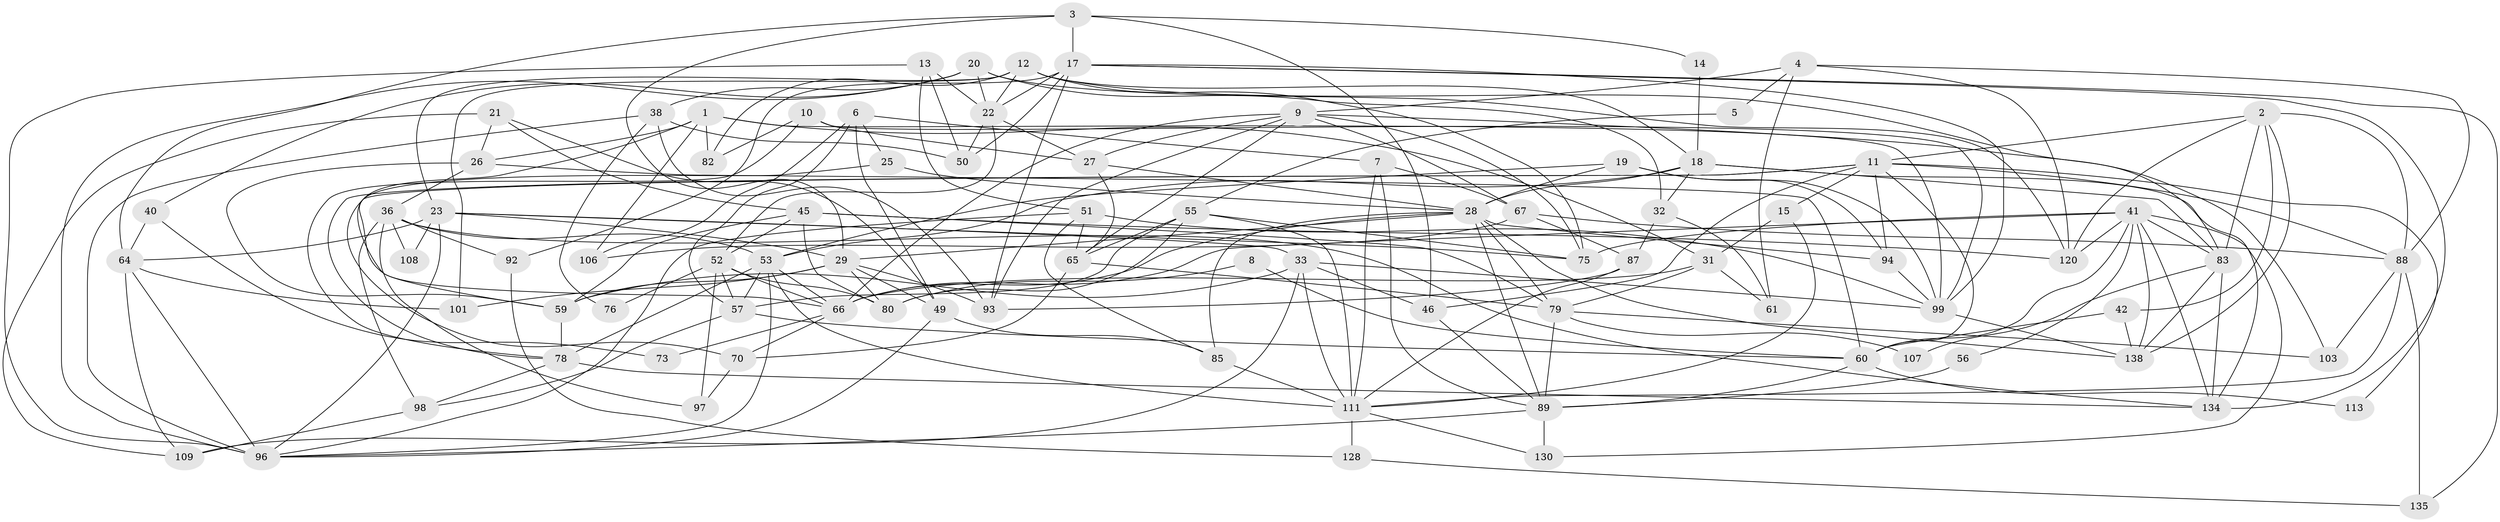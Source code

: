 // original degree distribution, {6: 0.11428571428571428, 4: 0.2571428571428571, 5: 0.12857142857142856, 2: 0.1357142857142857, 3: 0.3, 7: 0.05, 9: 0.007142857142857143, 8: 0.007142857142857143}
// Generated by graph-tools (version 1.1) at 2025/41/03/06/25 10:41:58]
// undirected, 86 vertices, 220 edges
graph export_dot {
graph [start="1"]
  node [color=gray90,style=filled];
  1 [super="+39"];
  2 [super="+68"];
  3 [super="+72"];
  4 [super="+115"];
  5;
  6 [super="+63"];
  7;
  8;
  9 [super="+124"];
  10 [super="+48"];
  11 [super="+35"];
  12 [super="+16"];
  13;
  14;
  15 [super="+30"];
  17 [super="+47"];
  18 [super="+58"];
  19 [super="+44"];
  20 [super="+24"];
  21;
  22 [super="+43"];
  23;
  25;
  26 [super="+110"];
  27 [super="+116"];
  28 [super="+34"];
  29 [super="+105"];
  31 [super="+37"];
  32 [super="+137"];
  33;
  36 [super="+117"];
  38 [super="+122"];
  40;
  41 [super="+62"];
  42;
  45;
  46 [super="+91"];
  49 [super="+69"];
  50 [super="+54"];
  51 [super="+114"];
  52 [super="+140"];
  53 [super="+71"];
  55 [super="+121"];
  56;
  57 [super="+126"];
  59 [super="+74"];
  60 [super="+127"];
  61;
  64 [super="+112"];
  65 [super="+77"];
  66 [super="+90"];
  67 [super="+131"];
  70;
  73;
  75 [super="+104"];
  76;
  78 [super="+81"];
  79 [super="+84"];
  80 [super="+95"];
  82 [super="+86"];
  83 [super="+133"];
  85 [super="+100"];
  87;
  88 [super="+132"];
  89 [super="+136"];
  92;
  93;
  94 [super="+139"];
  96 [super="+119"];
  97;
  98;
  99 [super="+102"];
  101;
  103 [super="+125"];
  106;
  107;
  108;
  109 [super="+118"];
  111 [super="+129"];
  113;
  120 [super="+123"];
  128;
  130;
  134;
  135;
  138;
  1 -- 26;
  1 -- 99;
  1 -- 31;
  1 -- 82;
  1 -- 106;
  1 -- 66;
  2 -- 138;
  2 -- 83;
  2 -- 120;
  2 -- 88;
  2 -- 11;
  2 -- 42;
  3 -- 14;
  3 -- 46;
  3 -- 17;
  3 -- 64;
  3 -- 29;
  4 -- 88;
  4 -- 5;
  4 -- 120;
  4 -- 61;
  4 -- 9;
  5 -- 55;
  6 -- 25;
  6 -- 106;
  6 -- 7;
  6 -- 57;
  6 -- 49;
  7 -- 89;
  7 -- 67;
  7 -- 111;
  8 -- 60;
  8 -- 80;
  9 -- 27;
  9 -- 67;
  9 -- 75;
  9 -- 65;
  9 -- 66;
  9 -- 93;
  9 -- 103;
  10 -- 27;
  10 -- 99;
  10 -- 78;
  10 -- 82;
  11 -- 60;
  11 -- 113;
  11 -- 78;
  11 -- 70;
  11 -- 88;
  11 -- 94;
  11 -- 46;
  11 -- 15;
  12 -- 23;
  12 -- 82;
  12 -- 101;
  12 -- 18;
  12 -- 83;
  12 -- 22;
  12 -- 75;
  13 -- 22;
  13 -- 96;
  13 -- 50;
  13 -- 51;
  14 -- 18;
  15 -- 31;
  15 -- 111;
  17 -- 93;
  17 -- 92;
  17 -- 135;
  17 -- 50;
  17 -- 99;
  17 -- 22;
  17 -- 134;
  18 -- 83;
  18 -- 32;
  18 -- 134;
  18 -- 28;
  18 -- 53;
  19 -- 99;
  19 -- 28;
  19 -- 94;
  19 -- 53;
  20 -- 22;
  20 -- 40;
  20 -- 32 [weight=2];
  20 -- 96;
  20 -- 38;
  20 -- 120;
  21 -- 49;
  21 -- 26;
  21 -- 45;
  21 -- 109;
  22 -- 27;
  22 -- 50;
  22 -- 52;
  23 -- 33;
  23 -- 75;
  23 -- 108;
  23 -- 29;
  23 -- 64;
  23 -- 96;
  25 -- 59;
  25 -- 28;
  26 -- 60;
  26 -- 36;
  26 -- 59;
  27 -- 65;
  27 -- 28;
  28 -- 89;
  28 -- 66;
  28 -- 138;
  28 -- 79;
  28 -- 85;
  28 -- 29;
  28 -- 94;
  29 -- 93;
  29 -- 101;
  29 -- 49;
  29 -- 80;
  29 -- 59;
  31 -- 79;
  31 -- 66;
  31 -- 61;
  32 -- 61;
  32 -- 87;
  33 -- 111;
  33 -- 59;
  33 -- 99;
  33 -- 46;
  33 -- 109;
  36 -- 92;
  36 -- 97;
  36 -- 108;
  36 -- 98;
  36 -- 134;
  36 -- 53;
  38 -- 93;
  38 -- 96;
  38 -- 76;
  38 -- 50;
  40 -- 64;
  40 -- 73;
  41 -- 134;
  41 -- 66;
  41 -- 130;
  41 -- 56;
  41 -- 138;
  41 -- 75;
  41 -- 60;
  41 -- 83;
  41 -- 120;
  42 -- 60;
  42 -- 138;
  45 -- 59;
  45 -- 80;
  45 -- 120;
  45 -- 79;
  45 -- 52;
  46 -- 89;
  49 -- 85;
  49 -- 96;
  51 -- 96;
  51 -- 85;
  51 -- 65;
  51 -- 99;
  52 -- 57;
  52 -- 76;
  52 -- 97;
  52 -- 66;
  52 -- 80;
  53 -- 111;
  53 -- 66;
  53 -- 96;
  53 -- 57;
  53 -- 78;
  55 -- 111;
  55 -- 57;
  55 -- 80;
  55 -- 65 [weight=2];
  55 -- 75;
  56 -- 89 [weight=2];
  57 -- 98;
  57 -- 60;
  59 -- 78;
  60 -- 113;
  60 -- 89;
  64 -- 109;
  64 -- 101;
  64 -- 96;
  65 -- 79;
  65 -- 70;
  66 -- 70;
  66 -- 73;
  67 -- 106;
  67 -- 87;
  67 -- 88;
  70 -- 97;
  78 -- 98;
  78 -- 134;
  79 -- 103;
  79 -- 89;
  79 -- 107;
  83 -- 138;
  83 -- 134;
  83 -- 107;
  85 -- 111 [weight=2];
  87 -- 93;
  87 -- 111;
  88 -- 135;
  88 -- 111;
  88 -- 103;
  89 -- 130;
  89 -- 96;
  92 -- 128;
  94 -- 99;
  98 -- 109;
  99 -- 138;
  111 -- 130;
  111 -- 128;
  128 -- 135;
}
